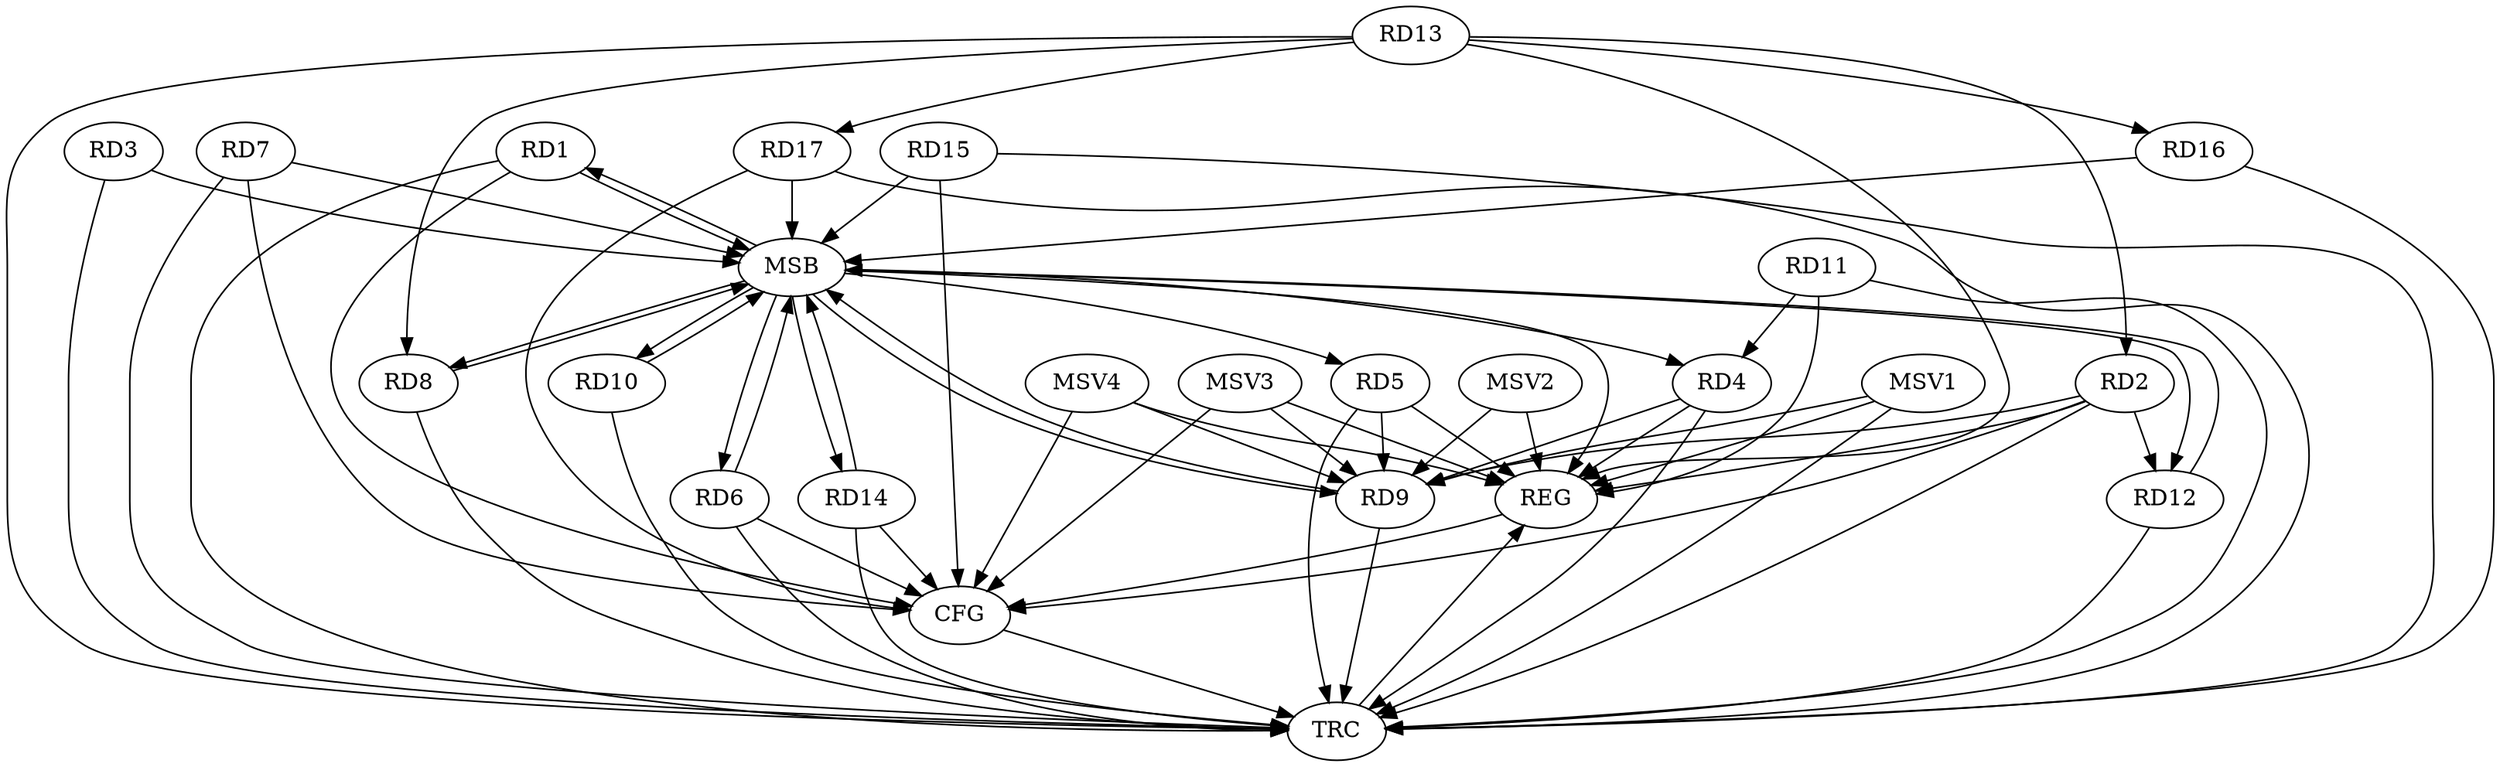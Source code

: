 strict digraph G {
  RD1 [ label="RD1" ];
  RD2 [ label="RD2" ];
  RD3 [ label="RD3" ];
  RD4 [ label="RD4" ];
  RD5 [ label="RD5" ];
  RD6 [ label="RD6" ];
  RD7 [ label="RD7" ];
  RD8 [ label="RD8" ];
  RD9 [ label="RD9" ];
  RD10 [ label="RD10" ];
  RD11 [ label="RD11" ];
  RD12 [ label="RD12" ];
  RD13 [ label="RD13" ];
  RD14 [ label="RD14" ];
  RD15 [ label="RD15" ];
  RD16 [ label="RD16" ];
  RD17 [ label="RD17" ];
  REG [ label="REG" ];
  MSB [ label="MSB" ];
  CFG [ label="CFG" ];
  TRC [ label="TRC" ];
  MSV1 [ label="MSV1" ];
  MSV2 [ label="MSV2" ];
  MSV3 [ label="MSV3" ];
  MSV4 [ label="MSV4" ];
  RD2 -> RD9;
  RD2 -> RD12;
  RD13 -> RD2;
  RD4 -> RD9;
  RD11 -> RD4;
  RD5 -> RD9;
  RD13 -> RD8;
  RD13 -> RD16;
  RD13 -> RD17;
  RD2 -> REG;
  RD4 -> REG;
  RD5 -> REG;
  RD11 -> REG;
  RD13 -> REG;
  RD1 -> MSB;
  MSB -> RD8;
  MSB -> REG;
  RD3 -> MSB;
  MSB -> RD14;
  RD6 -> MSB;
  RD7 -> MSB;
  MSB -> RD4;
  RD8 -> MSB;
  MSB -> RD6;
  MSB -> RD12;
  RD9 -> MSB;
  RD10 -> MSB;
  RD12 -> MSB;
  MSB -> RD9;
  MSB -> RD10;
  RD14 -> MSB;
  MSB -> RD1;
  RD15 -> MSB;
  MSB -> RD5;
  RD16 -> MSB;
  RD17 -> MSB;
  RD6 -> CFG;
  RD15 -> CFG;
  RD17 -> CFG;
  RD2 -> CFG;
  RD7 -> CFG;
  RD14 -> CFG;
  RD1 -> CFG;
  REG -> CFG;
  RD1 -> TRC;
  RD2 -> TRC;
  RD3 -> TRC;
  RD4 -> TRC;
  RD5 -> TRC;
  RD6 -> TRC;
  RD7 -> TRC;
  RD8 -> TRC;
  RD9 -> TRC;
  RD10 -> TRC;
  RD11 -> TRC;
  RD12 -> TRC;
  RD13 -> TRC;
  RD14 -> TRC;
  RD15 -> TRC;
  RD16 -> TRC;
  RD17 -> TRC;
  CFG -> TRC;
  TRC -> REG;
  MSV1 -> RD9;
  MSV1 -> REG;
  MSV1 -> TRC;
  MSV2 -> RD9;
  MSV3 -> RD9;
  MSV2 -> REG;
  MSV3 -> REG;
  MSV3 -> CFG;
  MSV4 -> RD9;
  MSV4 -> REG;
  MSV4 -> CFG;
}
